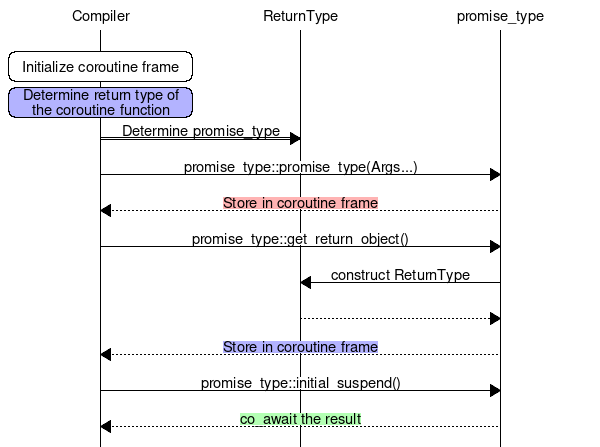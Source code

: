 msc {
    Compiler, ReturnType, promise_type;
    
    |||;
    
    Compiler rbox Compiler [label="Initialize coroutine frame"];
    
    Compiler rbox Compiler [label="Determine return type of the coroutine function", textbgcolour="#b3b3ff"];
    
    Compiler :> ReturnType [label="Determine promise_type"];
    Compiler => promise_type [label="promise_type::promise_type(Args...)"];
    promise_type >> Compiler [label="Store in coroutine frame", textbgcolour="#ffb3b3"];
    Compiler => promise_type [label="promise_type::get_return_object()"];
    promise_type => ReturnType [label="construct ReturnType"];
    promise_type << ReturnType;
    Compiler << promise_type [label="Store in coroutine frame", textbgcolour="#b3b3ff"];
    Compiler => promise_type [label="promise_type::initial_suspend()"];
    Compiler << promise_type [label="co_await the result", textbgcolour="#b3ffb3"];
}
